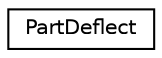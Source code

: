 digraph G
{
  edge [fontname="Helvetica",fontsize="10",labelfontname="Helvetica",labelfontsize="10"];
  node [fontname="Helvetica",fontsize="10",shape=record];
  rankdir=LR;
  Node1 [label="PartDeflect",height=0.2,width=0.4,color="black", fillcolor="white", style="filled",URL="$d3/d76/structPartDeflect.html"];
}
